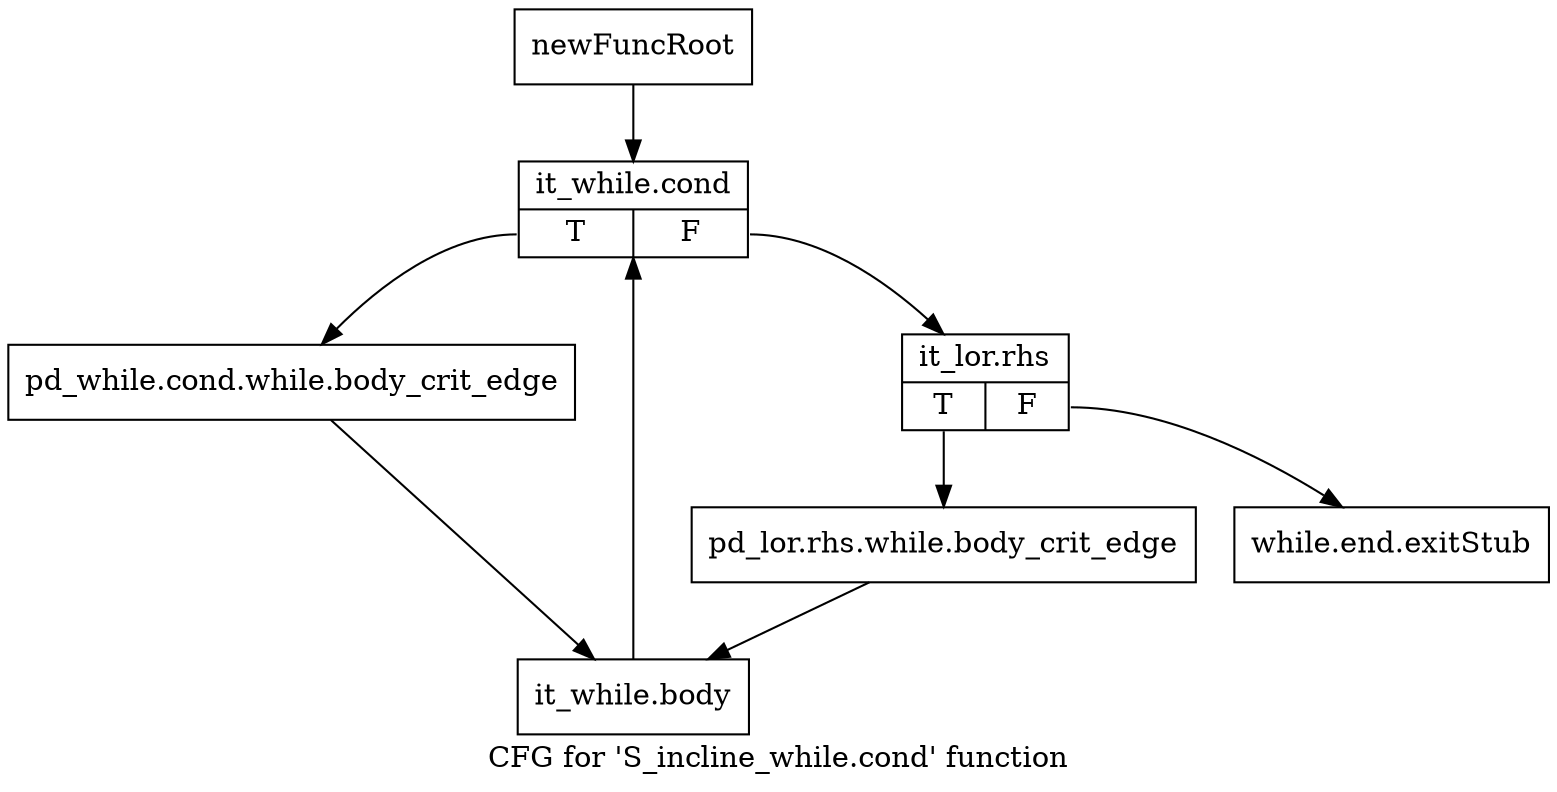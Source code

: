digraph "CFG for 'S_incline_while.cond' function" {
	label="CFG for 'S_incline_while.cond' function";

	Node0x5707880 [shape=record,label="{newFuncRoot}"];
	Node0x5707880 -> Node0x5707d10;
	Node0x5707cc0 [shape=record,label="{while.end.exitStub}"];
	Node0x5707d10 [shape=record,label="{it_while.cond|{<s0>T|<s1>F}}"];
	Node0x5707d10:s0 -> Node0x5707e00;
	Node0x5707d10:s1 -> Node0x5707d60;
	Node0x5707d60 [shape=record,label="{it_lor.rhs|{<s0>T|<s1>F}}"];
	Node0x5707d60:s0 -> Node0x5707db0;
	Node0x5707d60:s1 -> Node0x5707cc0;
	Node0x5707db0 [shape=record,label="{pd_lor.rhs.while.body_crit_edge}"];
	Node0x5707db0 -> Node0x5707e50;
	Node0x5707e00 [shape=record,label="{pd_while.cond.while.body_crit_edge}"];
	Node0x5707e00 -> Node0x5707e50;
	Node0x5707e50 [shape=record,label="{it_while.body}"];
	Node0x5707e50 -> Node0x5707d10;
}
